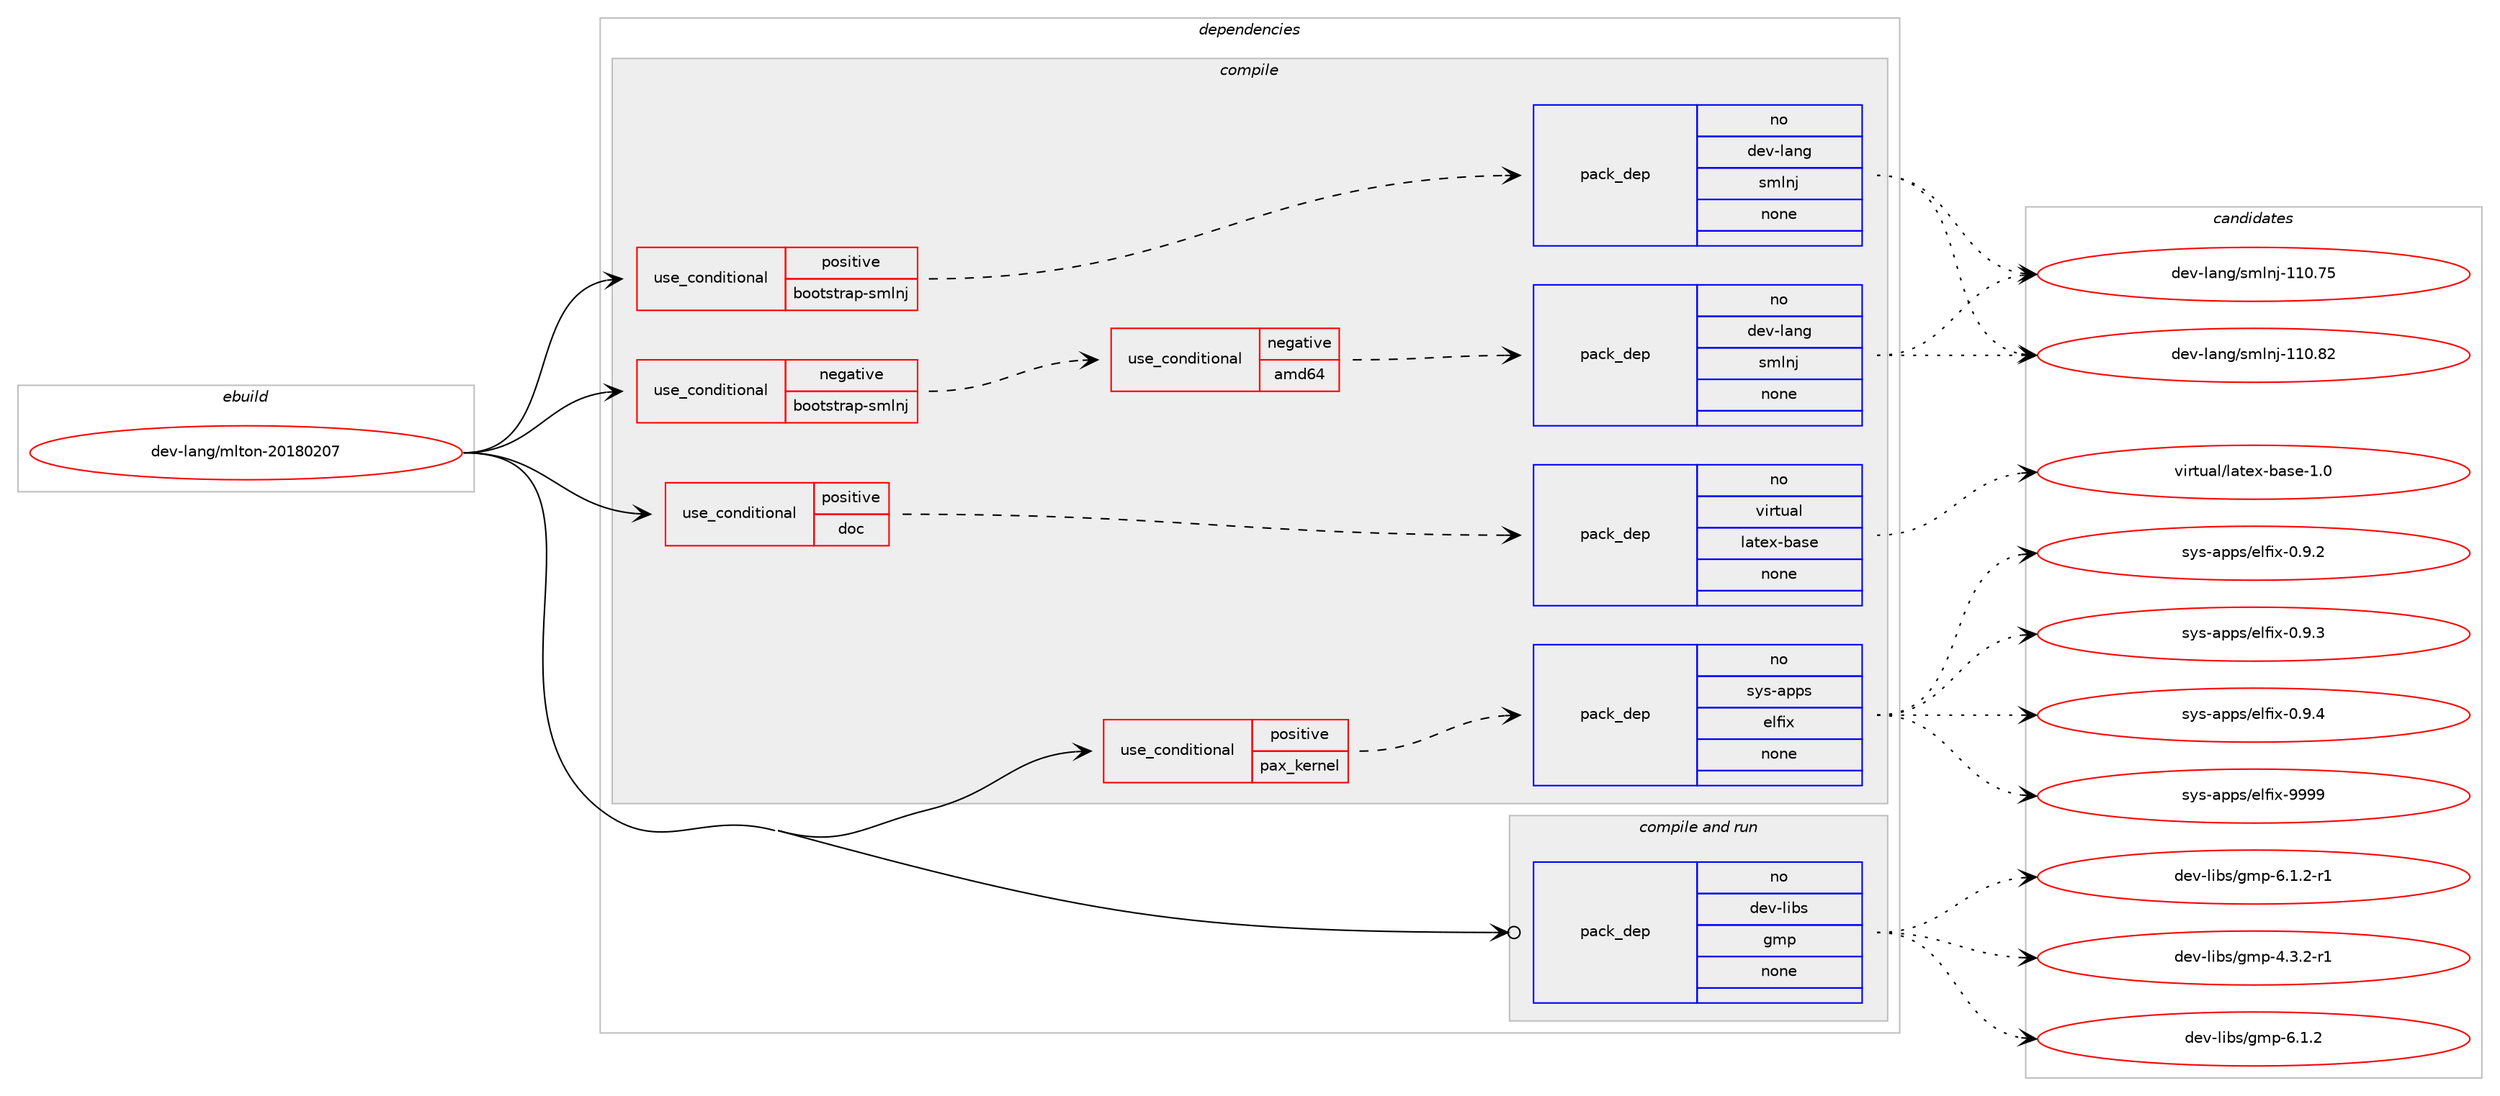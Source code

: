 digraph prolog {

# *************
# Graph options
# *************

newrank=true;
concentrate=true;
compound=true;
graph [rankdir=LR,fontname=Helvetica,fontsize=10,ranksep=1.5];#, ranksep=2.5, nodesep=0.2];
edge  [arrowhead=vee];
node  [fontname=Helvetica,fontsize=10];

# **********
# The ebuild
# **********

subgraph cluster_leftcol {
color=gray;
rank=same;
label=<<i>ebuild</i>>;
id [label="dev-lang/mlton-20180207", color=red, width=4, href="../dev-lang/mlton-20180207.svg"];
}

# ****************
# The dependencies
# ****************

subgraph cluster_midcol {
color=gray;
label=<<i>dependencies</i>>;
subgraph cluster_compile {
fillcolor="#eeeeee";
style=filled;
label=<<i>compile</i>>;
subgraph cond363775 {
dependency1359470 [label=<<TABLE BORDER="0" CELLBORDER="1" CELLSPACING="0" CELLPADDING="4"><TR><TD ROWSPAN="3" CELLPADDING="10">use_conditional</TD></TR><TR><TD>negative</TD></TR><TR><TD>bootstrap-smlnj</TD></TR></TABLE>>, shape=none, color=red];
subgraph cond363776 {
dependency1359471 [label=<<TABLE BORDER="0" CELLBORDER="1" CELLSPACING="0" CELLPADDING="4"><TR><TD ROWSPAN="3" CELLPADDING="10">use_conditional</TD></TR><TR><TD>negative</TD></TR><TR><TD>amd64</TD></TR></TABLE>>, shape=none, color=red];
subgraph pack973200 {
dependency1359472 [label=<<TABLE BORDER="0" CELLBORDER="1" CELLSPACING="0" CELLPADDING="4" WIDTH="220"><TR><TD ROWSPAN="6" CELLPADDING="30">pack_dep</TD></TR><TR><TD WIDTH="110">no</TD></TR><TR><TD>dev-lang</TD></TR><TR><TD>smlnj</TD></TR><TR><TD>none</TD></TR><TR><TD></TD></TR></TABLE>>, shape=none, color=blue];
}
dependency1359471:e -> dependency1359472:w [weight=20,style="dashed",arrowhead="vee"];
}
dependency1359470:e -> dependency1359471:w [weight=20,style="dashed",arrowhead="vee"];
}
id:e -> dependency1359470:w [weight=20,style="solid",arrowhead="vee"];
subgraph cond363777 {
dependency1359473 [label=<<TABLE BORDER="0" CELLBORDER="1" CELLSPACING="0" CELLPADDING="4"><TR><TD ROWSPAN="3" CELLPADDING="10">use_conditional</TD></TR><TR><TD>positive</TD></TR><TR><TD>bootstrap-smlnj</TD></TR></TABLE>>, shape=none, color=red];
subgraph pack973201 {
dependency1359474 [label=<<TABLE BORDER="0" CELLBORDER="1" CELLSPACING="0" CELLPADDING="4" WIDTH="220"><TR><TD ROWSPAN="6" CELLPADDING="30">pack_dep</TD></TR><TR><TD WIDTH="110">no</TD></TR><TR><TD>dev-lang</TD></TR><TR><TD>smlnj</TD></TR><TR><TD>none</TD></TR><TR><TD></TD></TR></TABLE>>, shape=none, color=blue];
}
dependency1359473:e -> dependency1359474:w [weight=20,style="dashed",arrowhead="vee"];
}
id:e -> dependency1359473:w [weight=20,style="solid",arrowhead="vee"];
subgraph cond363778 {
dependency1359475 [label=<<TABLE BORDER="0" CELLBORDER="1" CELLSPACING="0" CELLPADDING="4"><TR><TD ROWSPAN="3" CELLPADDING="10">use_conditional</TD></TR><TR><TD>positive</TD></TR><TR><TD>doc</TD></TR></TABLE>>, shape=none, color=red];
subgraph pack973202 {
dependency1359476 [label=<<TABLE BORDER="0" CELLBORDER="1" CELLSPACING="0" CELLPADDING="4" WIDTH="220"><TR><TD ROWSPAN="6" CELLPADDING="30">pack_dep</TD></TR><TR><TD WIDTH="110">no</TD></TR><TR><TD>virtual</TD></TR><TR><TD>latex-base</TD></TR><TR><TD>none</TD></TR><TR><TD></TD></TR></TABLE>>, shape=none, color=blue];
}
dependency1359475:e -> dependency1359476:w [weight=20,style="dashed",arrowhead="vee"];
}
id:e -> dependency1359475:w [weight=20,style="solid",arrowhead="vee"];
subgraph cond363779 {
dependency1359477 [label=<<TABLE BORDER="0" CELLBORDER="1" CELLSPACING="0" CELLPADDING="4"><TR><TD ROWSPAN="3" CELLPADDING="10">use_conditional</TD></TR><TR><TD>positive</TD></TR><TR><TD>pax_kernel</TD></TR></TABLE>>, shape=none, color=red];
subgraph pack973203 {
dependency1359478 [label=<<TABLE BORDER="0" CELLBORDER="1" CELLSPACING="0" CELLPADDING="4" WIDTH="220"><TR><TD ROWSPAN="6" CELLPADDING="30">pack_dep</TD></TR><TR><TD WIDTH="110">no</TD></TR><TR><TD>sys-apps</TD></TR><TR><TD>elfix</TD></TR><TR><TD>none</TD></TR><TR><TD></TD></TR></TABLE>>, shape=none, color=blue];
}
dependency1359477:e -> dependency1359478:w [weight=20,style="dashed",arrowhead="vee"];
}
id:e -> dependency1359477:w [weight=20,style="solid",arrowhead="vee"];
}
subgraph cluster_compileandrun {
fillcolor="#eeeeee";
style=filled;
label=<<i>compile and run</i>>;
subgraph pack973204 {
dependency1359479 [label=<<TABLE BORDER="0" CELLBORDER="1" CELLSPACING="0" CELLPADDING="4" WIDTH="220"><TR><TD ROWSPAN="6" CELLPADDING="30">pack_dep</TD></TR><TR><TD WIDTH="110">no</TD></TR><TR><TD>dev-libs</TD></TR><TR><TD>gmp</TD></TR><TR><TD>none</TD></TR><TR><TD></TD></TR></TABLE>>, shape=none, color=blue];
}
id:e -> dependency1359479:w [weight=20,style="solid",arrowhead="odotvee"];
}
subgraph cluster_run {
fillcolor="#eeeeee";
style=filled;
label=<<i>run</i>>;
}
}

# **************
# The candidates
# **************

subgraph cluster_choices {
rank=same;
color=gray;
label=<<i>candidates</i>>;

subgraph choice973200 {
color=black;
nodesep=1;
choice10010111845108971101034711510910811010645494948465553 [label="dev-lang/smlnj-110.75", color=red, width=4,href="../dev-lang/smlnj-110.75.svg"];
choice10010111845108971101034711510910811010645494948465650 [label="dev-lang/smlnj-110.82", color=red, width=4,href="../dev-lang/smlnj-110.82.svg"];
dependency1359472:e -> choice10010111845108971101034711510910811010645494948465553:w [style=dotted,weight="100"];
dependency1359472:e -> choice10010111845108971101034711510910811010645494948465650:w [style=dotted,weight="100"];
}
subgraph choice973201 {
color=black;
nodesep=1;
choice10010111845108971101034711510910811010645494948465553 [label="dev-lang/smlnj-110.75", color=red, width=4,href="../dev-lang/smlnj-110.75.svg"];
choice10010111845108971101034711510910811010645494948465650 [label="dev-lang/smlnj-110.82", color=red, width=4,href="../dev-lang/smlnj-110.82.svg"];
dependency1359474:e -> choice10010111845108971101034711510910811010645494948465553:w [style=dotted,weight="100"];
dependency1359474:e -> choice10010111845108971101034711510910811010645494948465650:w [style=dotted,weight="100"];
}
subgraph choice973202 {
color=black;
nodesep=1;
choice11810511411611797108471089711610112045989711510145494648 [label="virtual/latex-base-1.0", color=red, width=4,href="../virtual/latex-base-1.0.svg"];
dependency1359476:e -> choice11810511411611797108471089711610112045989711510145494648:w [style=dotted,weight="100"];
}
subgraph choice973203 {
color=black;
nodesep=1;
choice115121115459711211211547101108102105120454846574650 [label="sys-apps/elfix-0.9.2", color=red, width=4,href="../sys-apps/elfix-0.9.2.svg"];
choice115121115459711211211547101108102105120454846574651 [label="sys-apps/elfix-0.9.3", color=red, width=4,href="../sys-apps/elfix-0.9.3.svg"];
choice115121115459711211211547101108102105120454846574652 [label="sys-apps/elfix-0.9.4", color=red, width=4,href="../sys-apps/elfix-0.9.4.svg"];
choice1151211154597112112115471011081021051204557575757 [label="sys-apps/elfix-9999", color=red, width=4,href="../sys-apps/elfix-9999.svg"];
dependency1359478:e -> choice115121115459711211211547101108102105120454846574650:w [style=dotted,weight="100"];
dependency1359478:e -> choice115121115459711211211547101108102105120454846574651:w [style=dotted,weight="100"];
dependency1359478:e -> choice115121115459711211211547101108102105120454846574652:w [style=dotted,weight="100"];
dependency1359478:e -> choice1151211154597112112115471011081021051204557575757:w [style=dotted,weight="100"];
}
subgraph choice973204 {
color=black;
nodesep=1;
choice1001011184510810598115471031091124552465146504511449 [label="dev-libs/gmp-4.3.2-r1", color=red, width=4,href="../dev-libs/gmp-4.3.2-r1.svg"];
choice100101118451081059811547103109112455446494650 [label="dev-libs/gmp-6.1.2", color=red, width=4,href="../dev-libs/gmp-6.1.2.svg"];
choice1001011184510810598115471031091124554464946504511449 [label="dev-libs/gmp-6.1.2-r1", color=red, width=4,href="../dev-libs/gmp-6.1.2-r1.svg"];
dependency1359479:e -> choice1001011184510810598115471031091124552465146504511449:w [style=dotted,weight="100"];
dependency1359479:e -> choice100101118451081059811547103109112455446494650:w [style=dotted,weight="100"];
dependency1359479:e -> choice1001011184510810598115471031091124554464946504511449:w [style=dotted,weight="100"];
}
}

}
